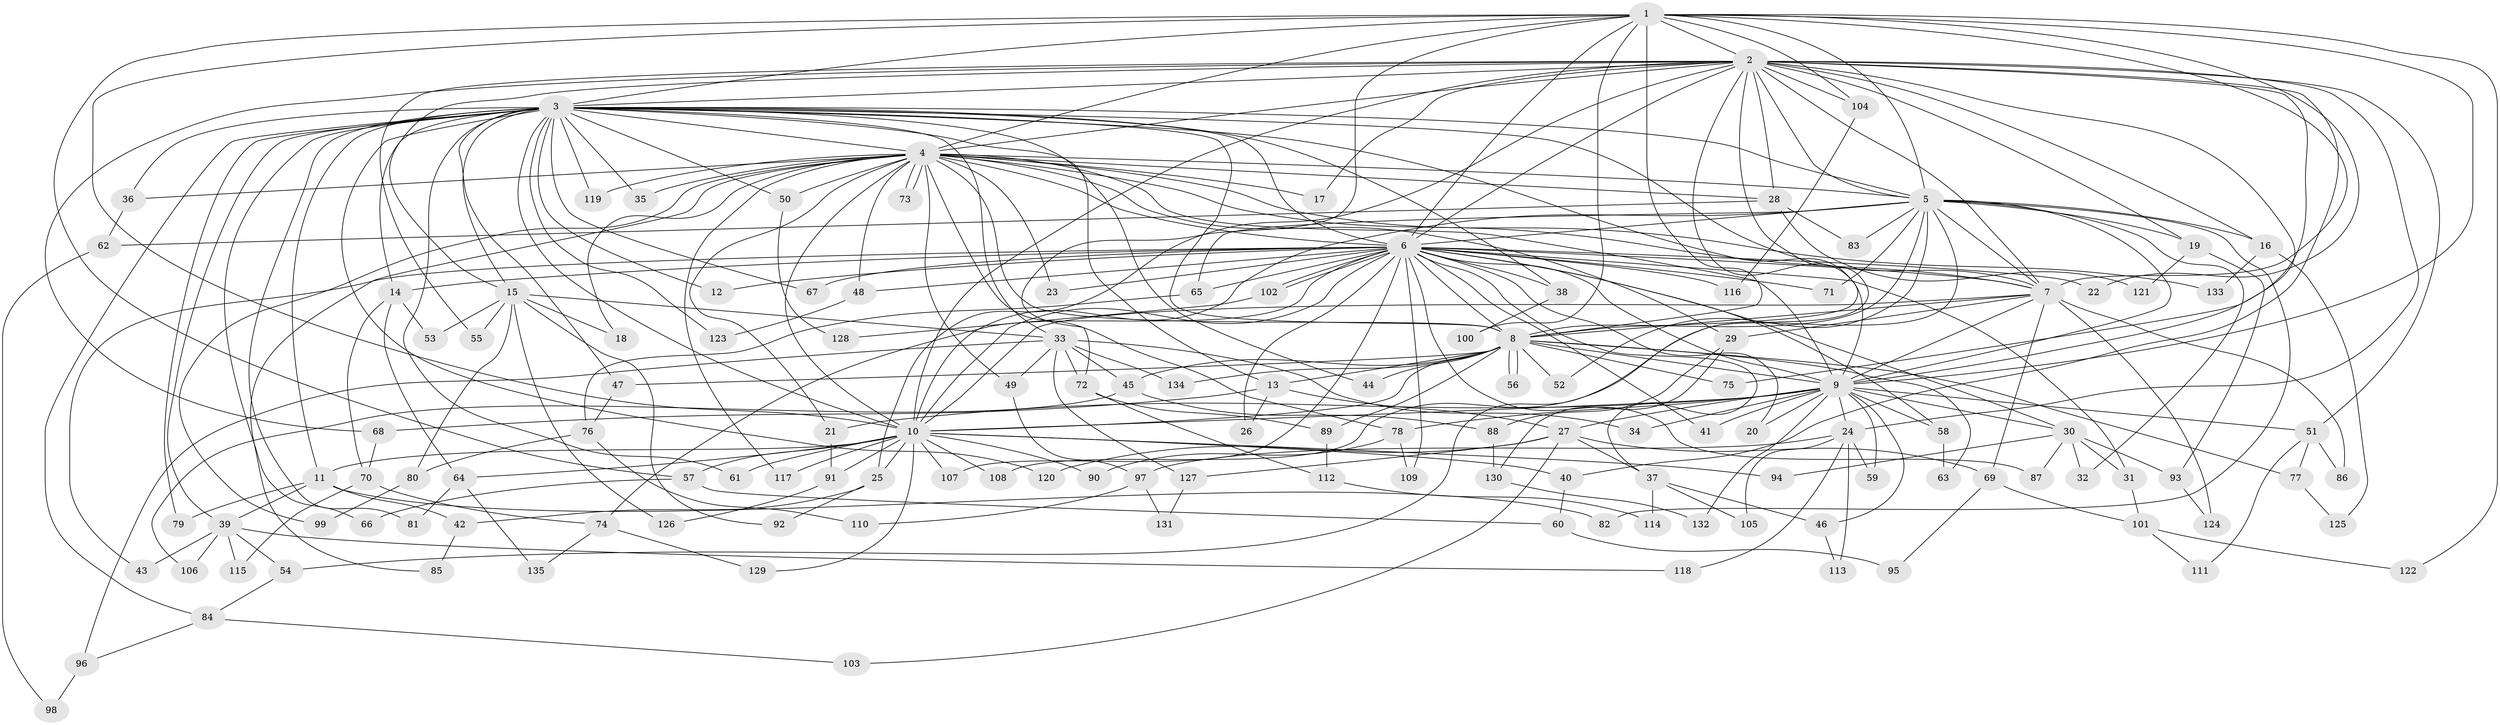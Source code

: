 // Generated by graph-tools (version 1.1) at 2025/13/03/09/25 04:13:51]
// undirected, 135 vertices, 295 edges
graph export_dot {
graph [start="1"]
  node [color=gray90,style=filled];
  1;
  2;
  3;
  4;
  5;
  6;
  7;
  8;
  9;
  10;
  11;
  12;
  13;
  14;
  15;
  16;
  17;
  18;
  19;
  20;
  21;
  22;
  23;
  24;
  25;
  26;
  27;
  28;
  29;
  30;
  31;
  32;
  33;
  34;
  35;
  36;
  37;
  38;
  39;
  40;
  41;
  42;
  43;
  44;
  45;
  46;
  47;
  48;
  49;
  50;
  51;
  52;
  53;
  54;
  55;
  56;
  57;
  58;
  59;
  60;
  61;
  62;
  63;
  64;
  65;
  66;
  67;
  68;
  69;
  70;
  71;
  72;
  73;
  74;
  75;
  76;
  77;
  78;
  79;
  80;
  81;
  82;
  83;
  84;
  85;
  86;
  87;
  88;
  89;
  90;
  91;
  92;
  93;
  94;
  95;
  96;
  97;
  98;
  99;
  100;
  101;
  102;
  103;
  104;
  105;
  106;
  107;
  108;
  109;
  110;
  111;
  112;
  113;
  114;
  115;
  116;
  117;
  118;
  119;
  120;
  121;
  122;
  123;
  124;
  125;
  126;
  127;
  128;
  129;
  130;
  131;
  132;
  133;
  134;
  135;
  1 -- 2;
  1 -- 3;
  1 -- 4;
  1 -- 5;
  1 -- 6;
  1 -- 7;
  1 -- 8;
  1 -- 9;
  1 -- 10;
  1 -- 22;
  1 -- 57;
  1 -- 72;
  1 -- 100;
  1 -- 104;
  1 -- 122;
  2 -- 3;
  2 -- 4;
  2 -- 5;
  2 -- 6;
  2 -- 7;
  2 -- 8;
  2 -- 9;
  2 -- 10;
  2 -- 15;
  2 -- 16;
  2 -- 17;
  2 -- 19;
  2 -- 24;
  2 -- 25;
  2 -- 28;
  2 -- 40;
  2 -- 51;
  2 -- 54;
  2 -- 55;
  2 -- 68;
  2 -- 75;
  2 -- 104;
  3 -- 4;
  3 -- 5;
  3 -- 6;
  3 -- 7;
  3 -- 8;
  3 -- 9;
  3 -- 10;
  3 -- 11;
  3 -- 12;
  3 -- 13;
  3 -- 14;
  3 -- 15;
  3 -- 33;
  3 -- 35;
  3 -- 36;
  3 -- 38;
  3 -- 39;
  3 -- 44;
  3 -- 47;
  3 -- 50;
  3 -- 61;
  3 -- 66;
  3 -- 67;
  3 -- 79;
  3 -- 81;
  3 -- 84;
  3 -- 119;
  3 -- 120;
  3 -- 123;
  4 -- 5;
  4 -- 6;
  4 -- 7;
  4 -- 8;
  4 -- 9;
  4 -- 10;
  4 -- 17;
  4 -- 18;
  4 -- 21;
  4 -- 23;
  4 -- 28;
  4 -- 29;
  4 -- 35;
  4 -- 36;
  4 -- 48;
  4 -- 49;
  4 -- 50;
  4 -- 73;
  4 -- 73;
  4 -- 78;
  4 -- 85;
  4 -- 99;
  4 -- 117;
  4 -- 119;
  4 -- 133;
  5 -- 6;
  5 -- 7;
  5 -- 8;
  5 -- 9;
  5 -- 10;
  5 -- 16;
  5 -- 19;
  5 -- 32;
  5 -- 52;
  5 -- 65;
  5 -- 71;
  5 -- 82;
  5 -- 83;
  5 -- 108;
  6 -- 7;
  6 -- 8;
  6 -- 9;
  6 -- 10;
  6 -- 12;
  6 -- 14;
  6 -- 20;
  6 -- 22;
  6 -- 23;
  6 -- 26;
  6 -- 30;
  6 -- 31;
  6 -- 37;
  6 -- 38;
  6 -- 41;
  6 -- 43;
  6 -- 48;
  6 -- 58;
  6 -- 65;
  6 -- 67;
  6 -- 71;
  6 -- 74;
  6 -- 87;
  6 -- 102;
  6 -- 102;
  6 -- 107;
  6 -- 109;
  6 -- 116;
  7 -- 8;
  7 -- 9;
  7 -- 10;
  7 -- 29;
  7 -- 69;
  7 -- 86;
  7 -- 124;
  8 -- 9;
  8 -- 10;
  8 -- 13;
  8 -- 44;
  8 -- 45;
  8 -- 47;
  8 -- 52;
  8 -- 56;
  8 -- 56;
  8 -- 63;
  8 -- 75;
  8 -- 77;
  8 -- 89;
  8 -- 134;
  9 -- 10;
  9 -- 20;
  9 -- 21;
  9 -- 24;
  9 -- 27;
  9 -- 30;
  9 -- 34;
  9 -- 41;
  9 -- 46;
  9 -- 51;
  9 -- 58;
  9 -- 59;
  9 -- 78;
  9 -- 132;
  10 -- 11;
  10 -- 25;
  10 -- 40;
  10 -- 57;
  10 -- 61;
  10 -- 64;
  10 -- 90;
  10 -- 91;
  10 -- 94;
  10 -- 107;
  10 -- 108;
  10 -- 117;
  10 -- 129;
  11 -- 39;
  11 -- 42;
  11 -- 79;
  11 -- 82;
  13 -- 26;
  13 -- 27;
  13 -- 68;
  14 -- 53;
  14 -- 64;
  14 -- 70;
  15 -- 18;
  15 -- 33;
  15 -- 53;
  15 -- 55;
  15 -- 80;
  15 -- 92;
  15 -- 126;
  16 -- 125;
  16 -- 133;
  19 -- 93;
  19 -- 121;
  21 -- 91;
  24 -- 59;
  24 -- 97;
  24 -- 105;
  24 -- 113;
  24 -- 118;
  25 -- 42;
  25 -- 92;
  27 -- 37;
  27 -- 69;
  27 -- 103;
  27 -- 120;
  27 -- 127;
  28 -- 62;
  28 -- 83;
  28 -- 121;
  29 -- 88;
  29 -- 130;
  30 -- 31;
  30 -- 32;
  30 -- 87;
  30 -- 93;
  30 -- 94;
  31 -- 101;
  33 -- 34;
  33 -- 45;
  33 -- 49;
  33 -- 72;
  33 -- 96;
  33 -- 127;
  33 -- 134;
  36 -- 62;
  37 -- 46;
  37 -- 105;
  37 -- 114;
  38 -- 100;
  39 -- 43;
  39 -- 54;
  39 -- 106;
  39 -- 115;
  39 -- 118;
  40 -- 60;
  42 -- 85;
  45 -- 88;
  45 -- 106;
  46 -- 113;
  47 -- 76;
  48 -- 123;
  49 -- 97;
  50 -- 128;
  51 -- 77;
  51 -- 86;
  51 -- 111;
  54 -- 84;
  57 -- 60;
  57 -- 66;
  58 -- 63;
  60 -- 95;
  62 -- 98;
  64 -- 81;
  64 -- 135;
  65 -- 76;
  68 -- 70;
  69 -- 95;
  69 -- 101;
  70 -- 74;
  70 -- 115;
  72 -- 89;
  72 -- 112;
  74 -- 129;
  74 -- 135;
  76 -- 80;
  76 -- 110;
  77 -- 125;
  78 -- 90;
  78 -- 109;
  80 -- 99;
  84 -- 96;
  84 -- 103;
  88 -- 130;
  89 -- 112;
  91 -- 126;
  93 -- 124;
  96 -- 98;
  97 -- 110;
  97 -- 131;
  101 -- 111;
  101 -- 122;
  102 -- 128;
  104 -- 116;
  112 -- 114;
  127 -- 131;
  130 -- 132;
}
